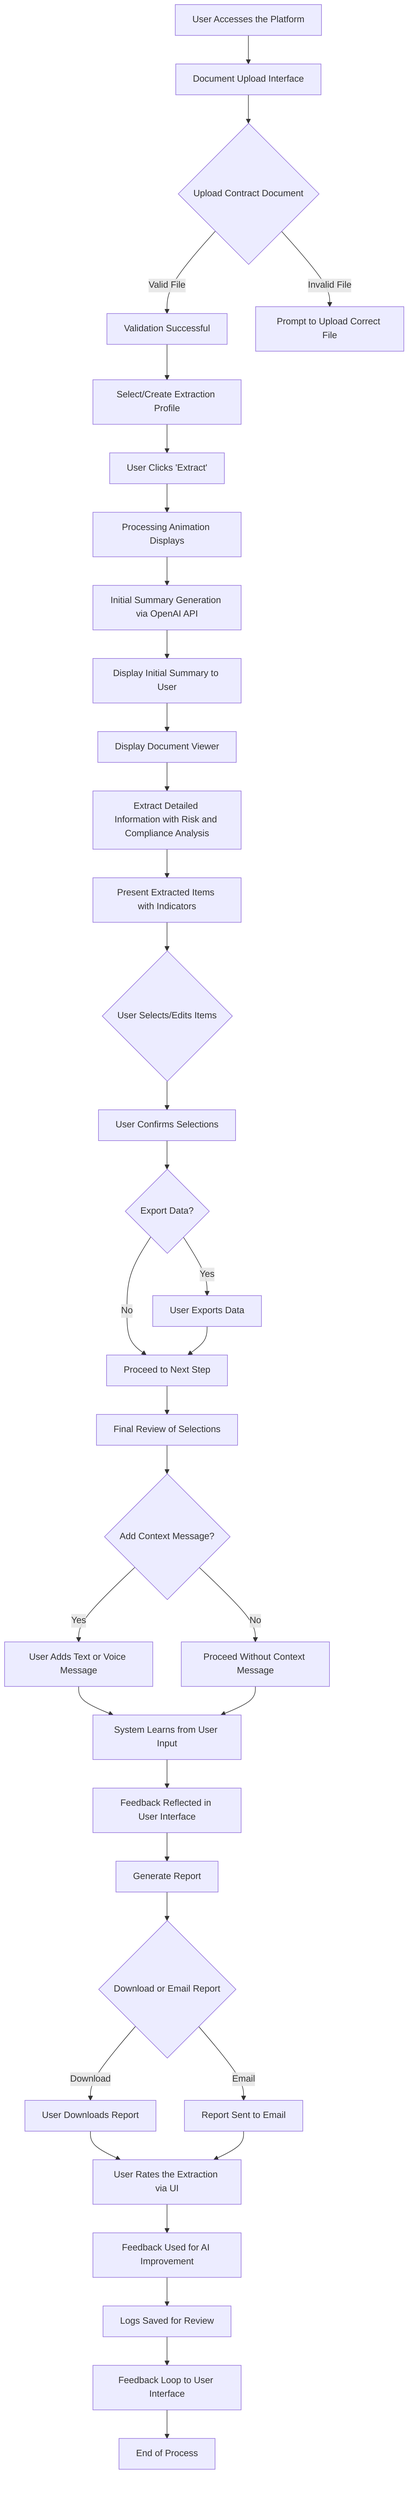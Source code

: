 graph TD
    A[User Accesses the Platform] --> B[Document Upload Interface]
    B --> C{Upload Contract Document}
    C -->|Valid File| D[Validation Successful]
    C -->|Invalid File| E[Prompt to Upload Correct File]
    D --> F[Select/Create Extraction Profile]
    F --> G[User Clicks 'Extract']
    G --> H[Processing Animation Displays]
    H --> I[Initial Summary Generation via OpenAI API]
    I --> J[Display Initial Summary to User]
    J --> K[Display Document Viewer]
    K --> L[Extract Detailed Information with Risk and Compliance Analysis]
    L --> M[Present Extracted Items with Indicators]
    M --> N{User Selects/Edits Items}
    N --> O[User Confirms Selections]
    O --> P{Export Data?}
    P -->|Yes| Q[User Exports Data]
    P -->|No| R[Proceed to Next Step]
    Q --> R
    R --> S[Final Review of Selections]
    S --> T{Add Context Message?}
    T -->|Yes| U[User Adds Text or Voice Message]
    T -->|No| V[Proceed Without Context Message]
    U --> W[System Learns from User Input]
    V --> W
    W --> X[Feedback Reflected in User Interface]
    X --> Y[Generate Report]
    Y --> Z{Download or Email Report}
    Z -->|Download| AA[User Downloads Report]
    Z -->|Email| AB[Report Sent to Email]
    AA --> AC[User Rates the Extraction via UI]
    AB --> AC
    AC --> AD[Feedback Used for AI Improvement]
    AD --> AE[Logs Saved for Review]
    AE --> AF[Feedback Loop to User Interface]
    AF --> AG[End of Process]